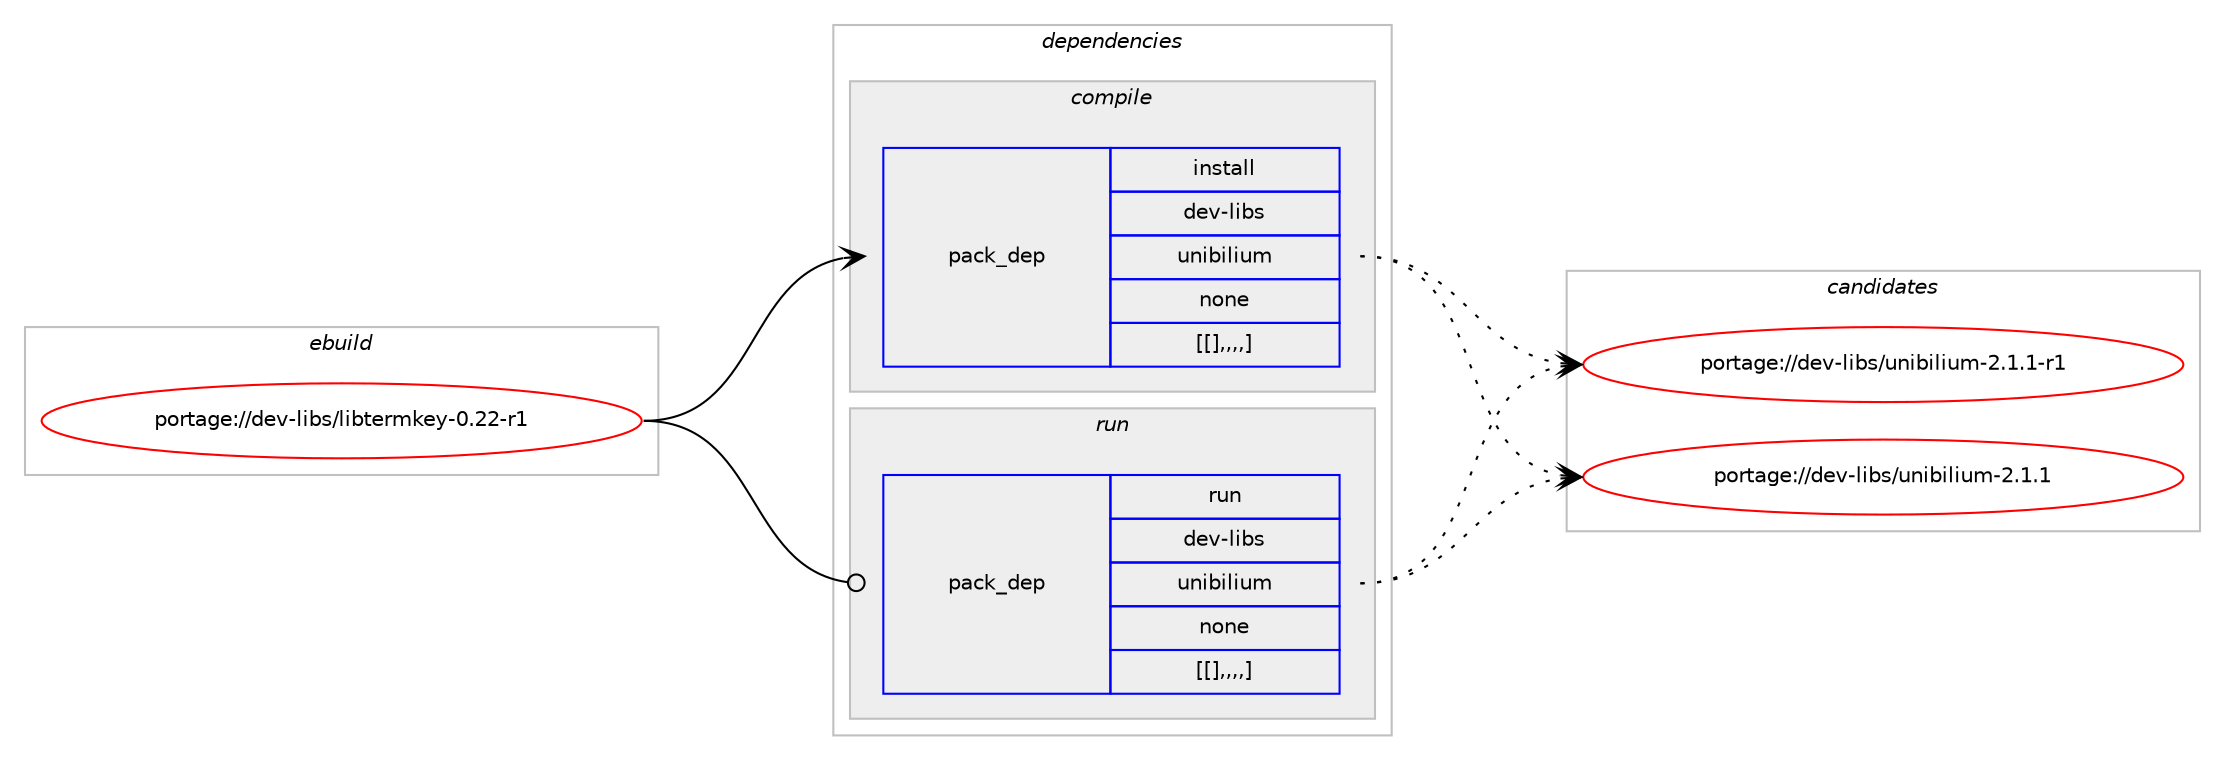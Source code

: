 digraph prolog {

# *************
# Graph options
# *************

newrank=true;
concentrate=true;
compound=true;
graph [rankdir=LR,fontname=Helvetica,fontsize=10,ranksep=1.5];#, ranksep=2.5, nodesep=0.2];
edge  [arrowhead=vee];
node  [fontname=Helvetica,fontsize=10];

# **********
# The ebuild
# **********

subgraph cluster_leftcol {
color=gray;
label=<<i>ebuild</i>>;
id [label="portage://dev-libs/libtermkey-0.22-r1", color=red, width=4, href="../dev-libs/libtermkey-0.22-r1.svg"];
}

# ****************
# The dependencies
# ****************

subgraph cluster_midcol {
color=gray;
label=<<i>dependencies</i>>;
subgraph cluster_compile {
fillcolor="#eeeeee";
style=filled;
label=<<i>compile</i>>;
subgraph pack83403 {
dependency112336 [label=<<TABLE BORDER="0" CELLBORDER="1" CELLSPACING="0" CELLPADDING="4" WIDTH="220"><TR><TD ROWSPAN="6" CELLPADDING="30">pack_dep</TD></TR><TR><TD WIDTH="110">install</TD></TR><TR><TD>dev-libs</TD></TR><TR><TD>unibilium</TD></TR><TR><TD>none</TD></TR><TR><TD>[[],,,,]</TD></TR></TABLE>>, shape=none, color=blue];
}
id:e -> dependency112336:w [weight=20,style="solid",arrowhead="vee"];
}
subgraph cluster_compileandrun {
fillcolor="#eeeeee";
style=filled;
label=<<i>compile and run</i>>;
}
subgraph cluster_run {
fillcolor="#eeeeee";
style=filled;
label=<<i>run</i>>;
subgraph pack83404 {
dependency112337 [label=<<TABLE BORDER="0" CELLBORDER="1" CELLSPACING="0" CELLPADDING="4" WIDTH="220"><TR><TD ROWSPAN="6" CELLPADDING="30">pack_dep</TD></TR><TR><TD WIDTH="110">run</TD></TR><TR><TD>dev-libs</TD></TR><TR><TD>unibilium</TD></TR><TR><TD>none</TD></TR><TR><TD>[[],,,,]</TD></TR></TABLE>>, shape=none, color=blue];
}
id:e -> dependency112337:w [weight=20,style="solid",arrowhead="odot"];
}
}

# **************
# The candidates
# **************

subgraph cluster_choices {
rank=same;
color=gray;
label=<<i>candidates</i>>;

subgraph choice83403 {
color=black;
nodesep=1;
choice100101118451081059811547117110105981051081051171094550464946494511449 [label="portage://dev-libs/unibilium-2.1.1-r1", color=red, width=4,href="../dev-libs/unibilium-2.1.1-r1.svg"];
choice10010111845108105981154711711010598105108105117109455046494649 [label="portage://dev-libs/unibilium-2.1.1", color=red, width=4,href="../dev-libs/unibilium-2.1.1.svg"];
dependency112336:e -> choice100101118451081059811547117110105981051081051171094550464946494511449:w [style=dotted,weight="100"];
dependency112336:e -> choice10010111845108105981154711711010598105108105117109455046494649:w [style=dotted,weight="100"];
}
subgraph choice83404 {
color=black;
nodesep=1;
choice100101118451081059811547117110105981051081051171094550464946494511449 [label="portage://dev-libs/unibilium-2.1.1-r1", color=red, width=4,href="../dev-libs/unibilium-2.1.1-r1.svg"];
choice10010111845108105981154711711010598105108105117109455046494649 [label="portage://dev-libs/unibilium-2.1.1", color=red, width=4,href="../dev-libs/unibilium-2.1.1.svg"];
dependency112337:e -> choice100101118451081059811547117110105981051081051171094550464946494511449:w [style=dotted,weight="100"];
dependency112337:e -> choice10010111845108105981154711711010598105108105117109455046494649:w [style=dotted,weight="100"];
}
}

}
